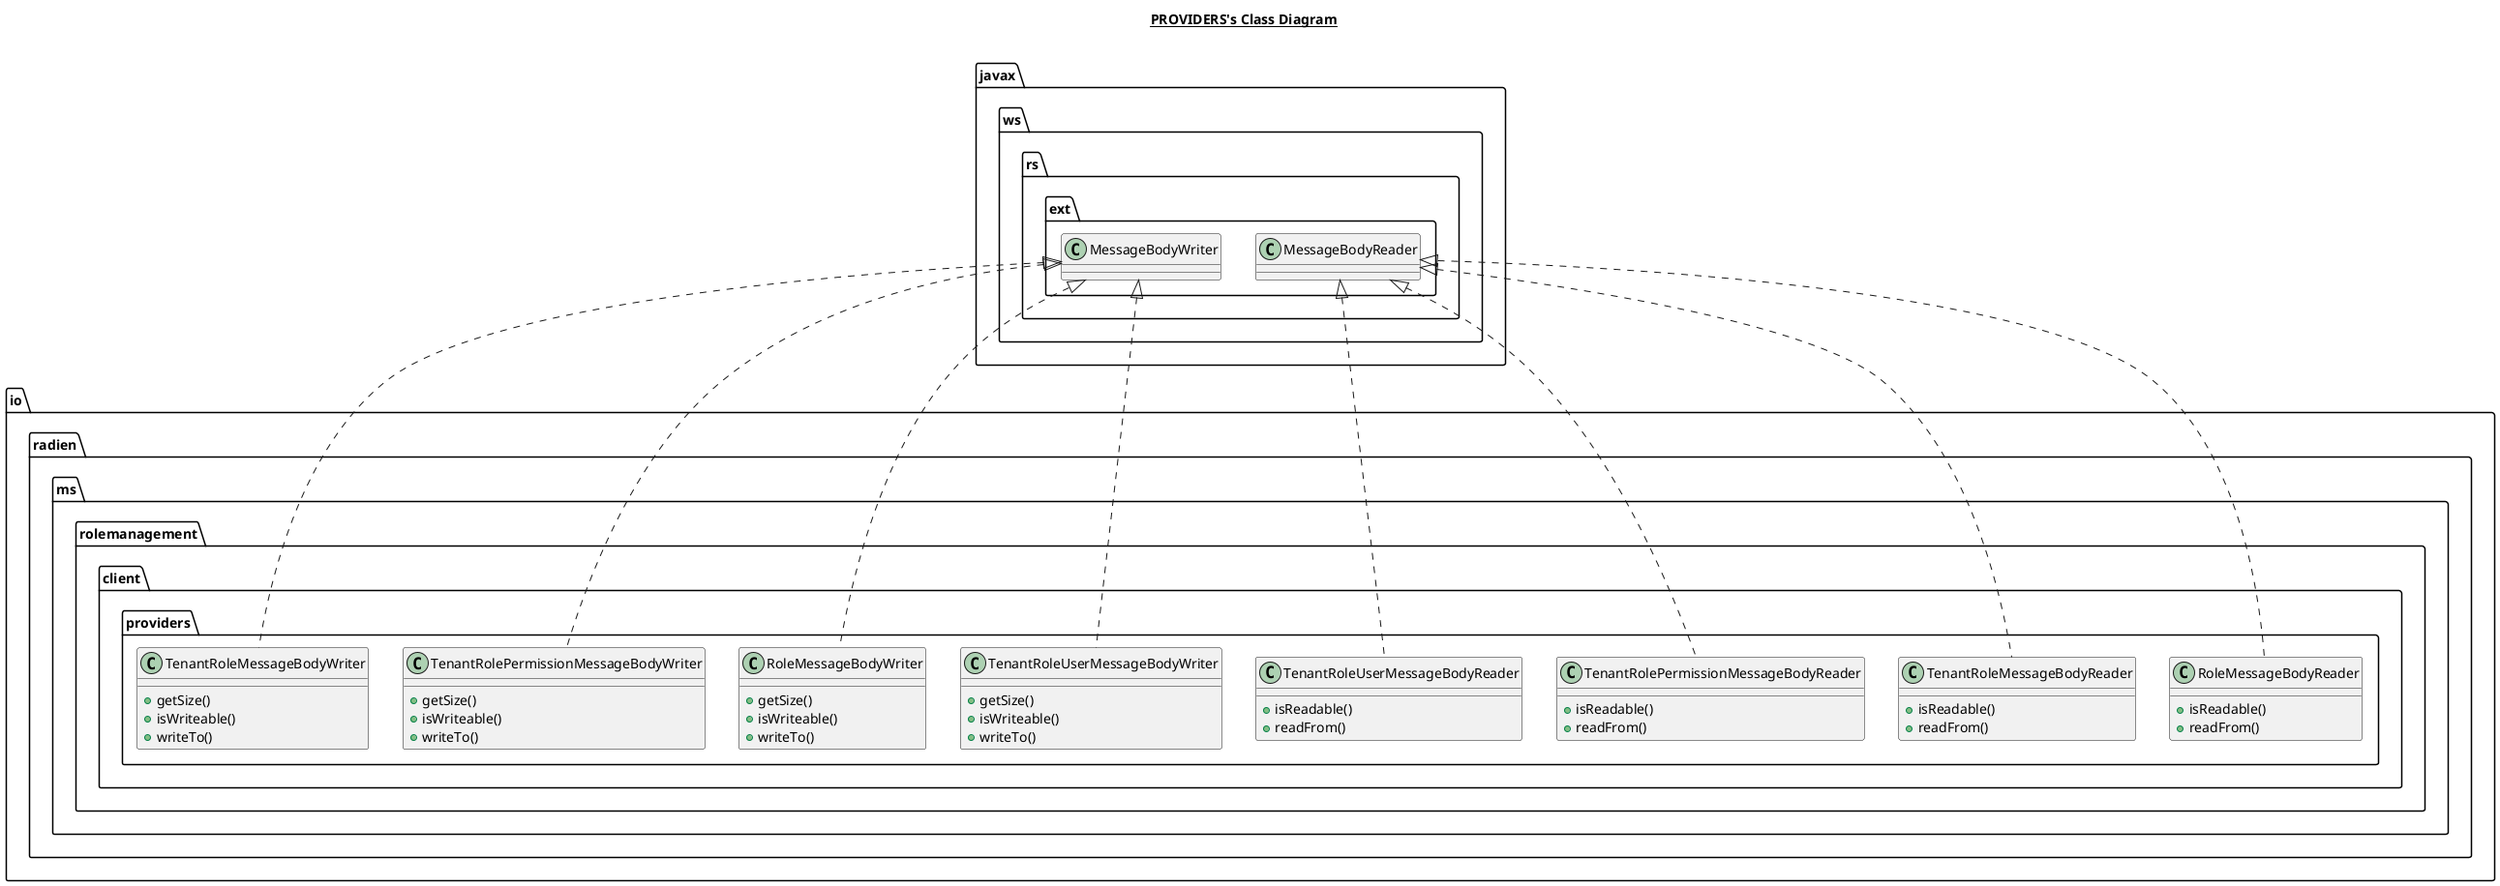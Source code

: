 @startuml

title __PROVIDERS's Class Diagram__\n

  namespace io.radien.ms.rolemanagement.client.providers {
    class io.radien.ms.rolemanagement.client.providers.RoleMessageBodyReader {
        + isReadable()
        + readFrom()
    }
  }
  

  namespace io.radien.ms.rolemanagement.client.providers {
    class io.radien.ms.rolemanagement.client.providers.RoleMessageBodyWriter {
        + getSize()
        + isWriteable()
        + writeTo()
    }
  }
  

  namespace io.radien.ms.rolemanagement.client.providers {
    class io.radien.ms.rolemanagement.client.providers.TenantRoleMessageBodyReader {
        + isReadable()
        + readFrom()
    }
  }
  

  namespace io.radien.ms.rolemanagement.client.providers {
    class io.radien.ms.rolemanagement.client.providers.TenantRoleMessageBodyWriter {
        + getSize()
        + isWriteable()
        + writeTo()
    }
  }
  

  namespace io.radien.ms.rolemanagement.client.providers {
    class io.radien.ms.rolemanagement.client.providers.TenantRolePermissionMessageBodyReader {
        + isReadable()
        + readFrom()
    }
  }
  

  namespace io.radien.ms.rolemanagement.client.providers {
    class io.radien.ms.rolemanagement.client.providers.TenantRolePermissionMessageBodyWriter {
        + getSize()
        + isWriteable()
        + writeTo()
    }
  }
  

  namespace io.radien.ms.rolemanagement.client.providers {
    class io.radien.ms.rolemanagement.client.providers.TenantRoleUserMessageBodyReader {
        + isReadable()
        + readFrom()
    }
  }
  

  namespace io.radien.ms.rolemanagement.client.providers {
    class io.radien.ms.rolemanagement.client.providers.TenantRoleUserMessageBodyWriter {
        + getSize()
        + isWriteable()
        + writeTo()
    }
  }
  

  io.radien.ms.rolemanagement.client.providers.RoleMessageBodyReader .up.|> javax.ws.rs.ext.MessageBodyReader
  io.radien.ms.rolemanagement.client.providers.RoleMessageBodyWriter .up.|> javax.ws.rs.ext.MessageBodyWriter
  io.radien.ms.rolemanagement.client.providers.TenantRoleMessageBodyReader .up.|> javax.ws.rs.ext.MessageBodyReader
  io.radien.ms.rolemanagement.client.providers.TenantRoleMessageBodyWriter .up.|> javax.ws.rs.ext.MessageBodyWriter
  io.radien.ms.rolemanagement.client.providers.TenantRolePermissionMessageBodyReader .up.|> javax.ws.rs.ext.MessageBodyReader
  io.radien.ms.rolemanagement.client.providers.TenantRolePermissionMessageBodyWriter .up.|> javax.ws.rs.ext.MessageBodyWriter
  io.radien.ms.rolemanagement.client.providers.TenantRoleUserMessageBodyReader .up.|> javax.ws.rs.ext.MessageBodyReader
  io.radien.ms.rolemanagement.client.providers.TenantRoleUserMessageBodyWriter .up.|> javax.ws.rs.ext.MessageBodyWriter







@enduml
